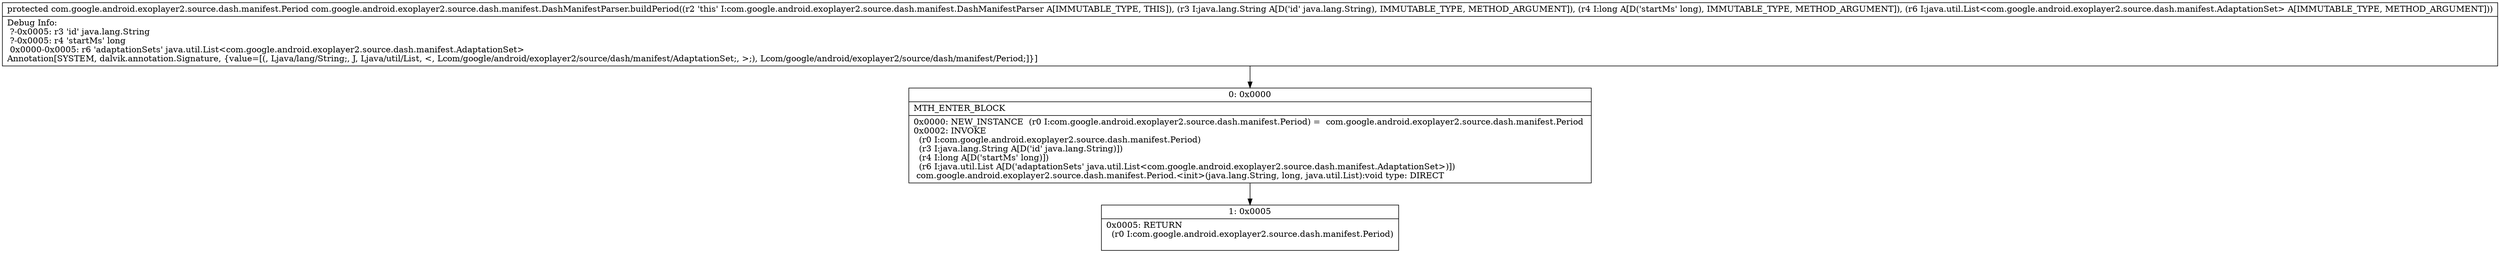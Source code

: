digraph "CFG forcom.google.android.exoplayer2.source.dash.manifest.DashManifestParser.buildPeriod(Ljava\/lang\/String;JLjava\/util\/List;)Lcom\/google\/android\/exoplayer2\/source\/dash\/manifest\/Period;" {
Node_0 [shape=record,label="{0\:\ 0x0000|MTH_ENTER_BLOCK\l|0x0000: NEW_INSTANCE  (r0 I:com.google.android.exoplayer2.source.dash.manifest.Period) =  com.google.android.exoplayer2.source.dash.manifest.Period \l0x0002: INVOKE  \l  (r0 I:com.google.android.exoplayer2.source.dash.manifest.Period)\l  (r3 I:java.lang.String A[D('id' java.lang.String)])\l  (r4 I:long A[D('startMs' long)])\l  (r6 I:java.util.List A[D('adaptationSets' java.util.List\<com.google.android.exoplayer2.source.dash.manifest.AdaptationSet\>)])\l com.google.android.exoplayer2.source.dash.manifest.Period.\<init\>(java.lang.String, long, java.util.List):void type: DIRECT \l}"];
Node_1 [shape=record,label="{1\:\ 0x0005|0x0005: RETURN  \l  (r0 I:com.google.android.exoplayer2.source.dash.manifest.Period)\l \l}"];
MethodNode[shape=record,label="{protected com.google.android.exoplayer2.source.dash.manifest.Period com.google.android.exoplayer2.source.dash.manifest.DashManifestParser.buildPeriod((r2 'this' I:com.google.android.exoplayer2.source.dash.manifest.DashManifestParser A[IMMUTABLE_TYPE, THIS]), (r3 I:java.lang.String A[D('id' java.lang.String), IMMUTABLE_TYPE, METHOD_ARGUMENT]), (r4 I:long A[D('startMs' long), IMMUTABLE_TYPE, METHOD_ARGUMENT]), (r6 I:java.util.List\<com.google.android.exoplayer2.source.dash.manifest.AdaptationSet\> A[IMMUTABLE_TYPE, METHOD_ARGUMENT]))  | Debug Info:\l  ?\-0x0005: r3 'id' java.lang.String\l  ?\-0x0005: r4 'startMs' long\l  0x0000\-0x0005: r6 'adaptationSets' java.util.List\<com.google.android.exoplayer2.source.dash.manifest.AdaptationSet\>\lAnnotation[SYSTEM, dalvik.annotation.Signature, \{value=[(, Ljava\/lang\/String;, J, Ljava\/util\/List, \<, Lcom\/google\/android\/exoplayer2\/source\/dash\/manifest\/AdaptationSet;, \>;), Lcom\/google\/android\/exoplayer2\/source\/dash\/manifest\/Period;]\}]\l}"];
MethodNode -> Node_0;
Node_0 -> Node_1;
}

